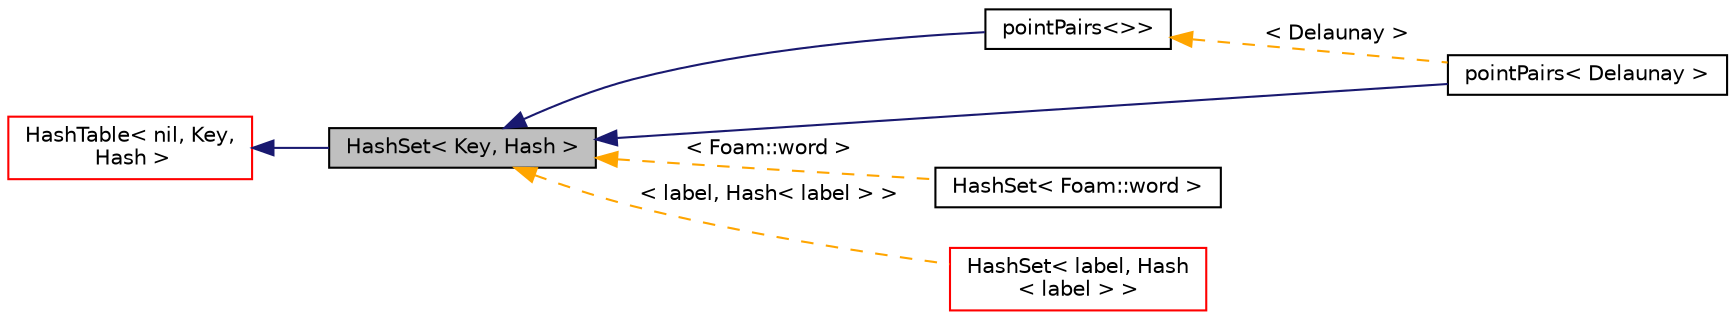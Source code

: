 digraph "HashSet&lt; Key, Hash &gt;"
{
  bgcolor="transparent";
  edge [fontname="Helvetica",fontsize="10",labelfontname="Helvetica",labelfontsize="10"];
  node [fontname="Helvetica",fontsize="10",shape=record];
  rankdir="LR";
  Node1 [label="HashSet\< Key, Hash \>",height=0.2,width=0.4,color="black", fillcolor="grey75", style="filled", fontcolor="black"];
  Node2 -> Node1 [dir="back",color="midnightblue",fontsize="10",style="solid",fontname="Helvetica"];
  Node2 [label="HashTable\< nil, Key,\l Hash \>",height=0.2,width=0.4,color="red",URL="$a00997.html"];
  Node1 -> Node3 [dir="back",color="midnightblue",fontsize="10",style="solid",fontname="Helvetica"];
  Node3 [label="pointPairs\<\>\>",height=0.2,width=0.4,color="black",URL="$a01929.html",tooltip="HashSet of unique edges. The edges are stored as a pair of pairs: "];
  Node3 -> Node4 [dir="back",color="orange",fontsize="10",style="dashed",label=" \< Delaunay \>" ,fontname="Helvetica"];
  Node4 [label="pointPairs\< Delaunay \>",height=0.2,width=0.4,color="black",URL="$a01929.html"];
  Node1 -> Node4 [dir="back",color="midnightblue",fontsize="10",style="solid",fontname="Helvetica"];
  Node1 -> Node5 [dir="back",color="orange",fontsize="10",style="dashed",label=" \< Foam::word \>" ,fontname="Helvetica"];
  Node5 [label="HashSet\< Foam::word \>",height=0.2,width=0.4,color="black",URL="$a00995.html"];
  Node1 -> Node6 [dir="back",color="orange",fontsize="10",style="dashed",label=" \< label, Hash\< label \> \>" ,fontname="Helvetica"];
  Node6 [label="HashSet\< label, Hash\l\< label \> \>",height=0.2,width=0.4,color="red",URL="$a00995.html"];
}
